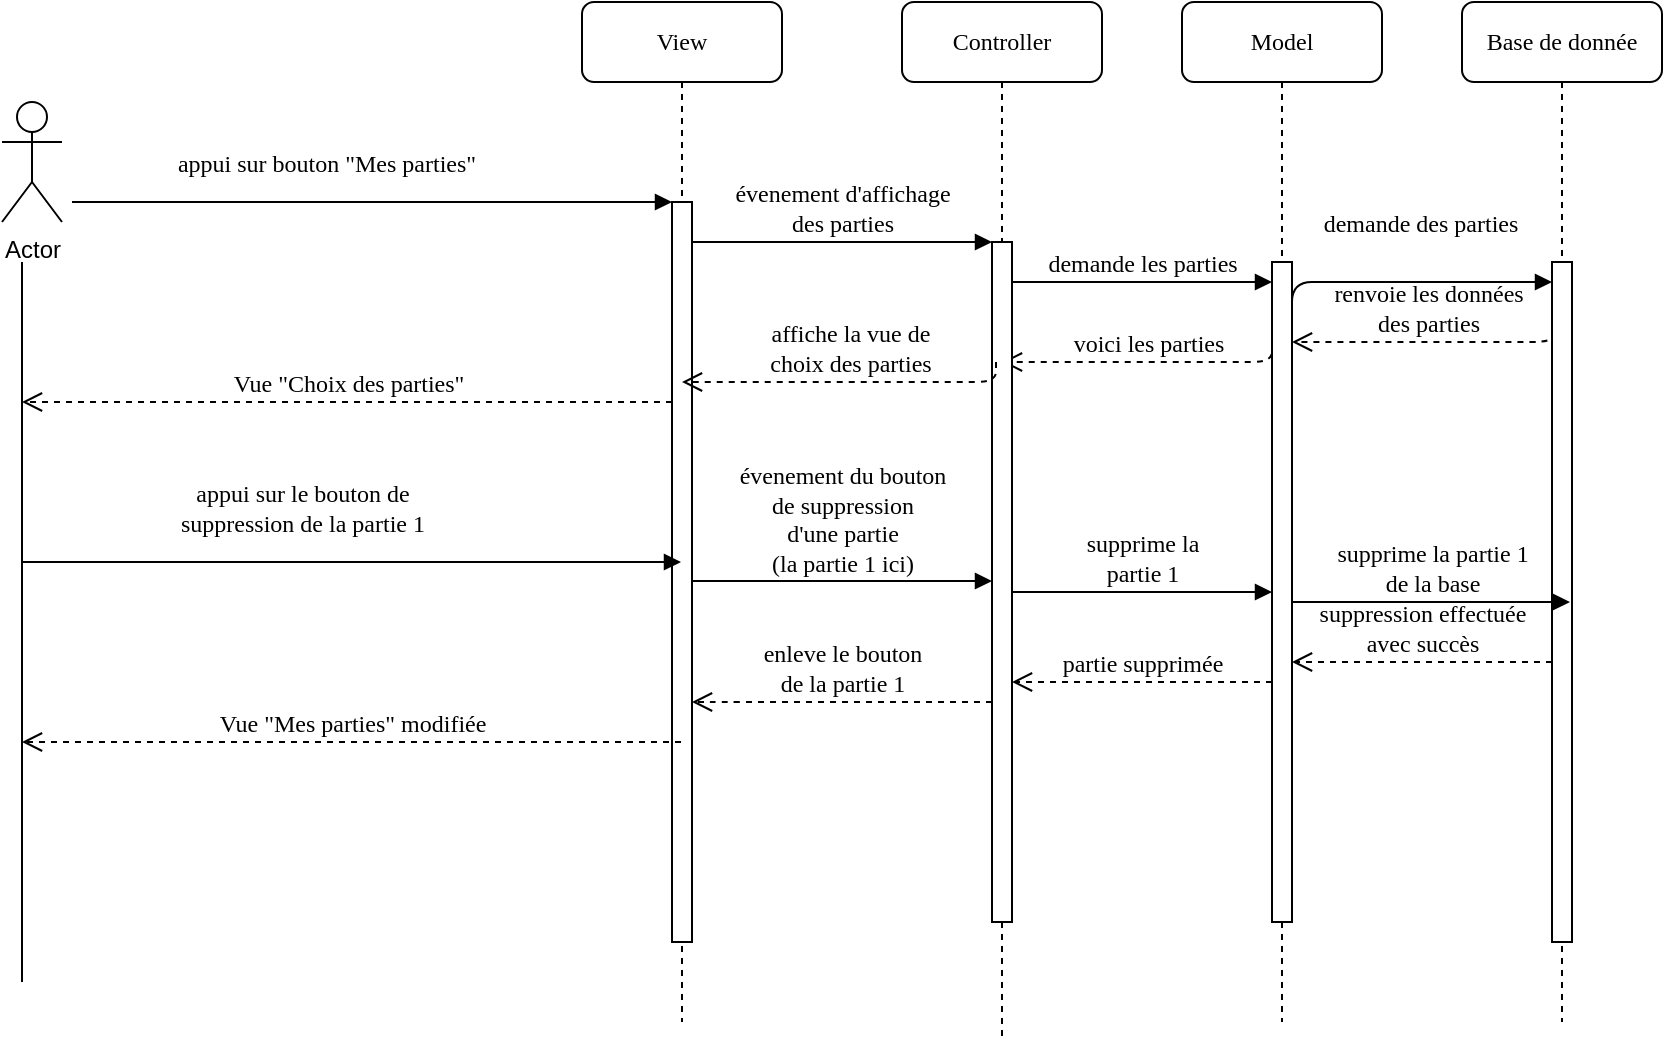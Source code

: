 <mxfile version="15.5.2" type="device"><diagram name="Page-1" id="13e1069c-82ec-6db2-03f1-153e76fe0fe0"><mxGraphModel dx="1422" dy="776" grid="1" gridSize="10" guides="1" tooltips="1" connect="1" arrows="1" fold="1" page="1" pageScale="1" pageWidth="1100" pageHeight="850" background="none" math="0" shadow="0"><root><mxCell id="0"/><mxCell id="1" parent="0"/><mxCell id="7baba1c4bc27f4b0-2" value="View" style="shape=umlLifeline;perimeter=lifelinePerimeter;whiteSpace=wrap;html=1;container=1;collapsible=0;recursiveResize=0;outlineConnect=0;rounded=1;shadow=0;comic=0;labelBackgroundColor=none;strokeWidth=1;fontFamily=Verdana;fontSize=12;align=center;" parent="1" vertex="1"><mxGeometry x="410" y="80" width="100" height="510" as="geometry"/></mxCell><mxCell id="7baba1c4bc27f4b0-10" value="" style="html=1;points=[];perimeter=orthogonalPerimeter;rounded=0;shadow=0;comic=0;labelBackgroundColor=none;strokeWidth=1;fontFamily=Verdana;fontSize=12;align=center;" parent="7baba1c4bc27f4b0-2" vertex="1"><mxGeometry x="45" y="100" width="10" height="370" as="geometry"/></mxCell><mxCell id="PfjUSWj4pJvU4ugvDW9M-5" value="voici les parties" style="html=1;verticalAlign=bottom;endArrow=open;dashed=1;endSize=8;labelBackgroundColor=none;fontFamily=Verdana;fontSize=12;edgeStyle=elbowEdgeStyle;elbow=vertical;" edge="1" parent="7baba1c4bc27f4b0-2" target="7baba1c4bc27f4b0-3"><mxGeometry relative="1" as="geometry"><mxPoint x="-374.5" y="170" as="targetPoint"/><Array as="points"><mxPoint x="300" y="180"/><mxPoint x="205.5" y="170"/><mxPoint x="65.5" y="170"/></Array><mxPoint x="345" y="170" as="sourcePoint"/></mxGeometry></mxCell><mxCell id="7baba1c4bc27f4b0-3" value="Controller" style="shape=umlLifeline;perimeter=lifelinePerimeter;whiteSpace=wrap;html=1;container=1;collapsible=0;recursiveResize=0;outlineConnect=0;rounded=1;shadow=0;comic=0;labelBackgroundColor=none;strokeWidth=1;fontFamily=Verdana;fontSize=12;align=center;" parent="1" vertex="1"><mxGeometry x="570" y="80" width="100" height="520" as="geometry"/></mxCell><mxCell id="7baba1c4bc27f4b0-13" value="" style="html=1;points=[];perimeter=orthogonalPerimeter;rounded=0;shadow=0;comic=0;labelBackgroundColor=none;strokeWidth=1;fontFamily=Verdana;fontSize=12;align=center;" parent="7baba1c4bc27f4b0-3" vertex="1"><mxGeometry x="45" y="120" width="10" height="340" as="geometry"/></mxCell><mxCell id="PfjUSWj4pJvU4ugvDW9M-20" value="&lt;div&gt;évenement du bouton&lt;/div&gt;&lt;div&gt; de suppression&lt;/div&gt;&lt;div&gt; d'une partie &lt;br&gt;&lt;/div&gt;&lt;div&gt;(la partie 1 ici)&lt;br&gt;&lt;/div&gt;" style="html=1;verticalAlign=bottom;endArrow=block;entryX=0;entryY=0;labelBackgroundColor=none;fontFamily=Verdana;fontSize=12;edgeStyle=elbowEdgeStyle;elbow=vertical;" edge="1" parent="7baba1c4bc27f4b0-3"><mxGeometry relative="1" as="geometry"><mxPoint x="-105" y="289.5" as="sourcePoint"/><mxPoint x="45" y="289.5" as="targetPoint"/></mxGeometry></mxCell><mxCell id="7baba1c4bc27f4b0-4" value="Model" style="shape=umlLifeline;perimeter=lifelinePerimeter;whiteSpace=wrap;html=1;container=1;collapsible=0;recursiveResize=0;outlineConnect=0;rounded=1;shadow=0;comic=0;labelBackgroundColor=none;strokeWidth=1;fontFamily=Verdana;fontSize=12;align=center;" parent="1" vertex="1"><mxGeometry x="710" y="80" width="100" height="510" as="geometry"/></mxCell><mxCell id="PfjUSWj4pJvU4ugvDW9M-4" value="" style="html=1;points=[];perimeter=orthogonalPerimeter;rounded=0;shadow=0;comic=0;labelBackgroundColor=none;strokeWidth=1;fontFamily=Verdana;fontSize=12;align=center;" vertex="1" parent="7baba1c4bc27f4b0-4"><mxGeometry x="45" y="130" width="10" height="330" as="geometry"/></mxCell><mxCell id="PfjUSWj4pJvU4ugvDW9M-23" value="&lt;div&gt;suppression effectuée &lt;br&gt;&lt;/div&gt;&lt;div&gt;avec succès&lt;/div&gt;" style="html=1;verticalAlign=bottom;endArrow=open;dashed=1;endSize=8;labelBackgroundColor=none;fontFamily=Verdana;fontSize=12;edgeStyle=elbowEdgeStyle;elbow=vertical;" edge="1" parent="7baba1c4bc27f4b0-4" target="PfjUSWj4pJvU4ugvDW9M-4"><mxGeometry relative="1" as="geometry"><mxPoint x="24.5" y="330" as="targetPoint"/><Array as="points"><mxPoint x="45" y="330"/><mxPoint x="-95" y="330"/></Array><mxPoint x="185" y="330" as="sourcePoint"/></mxGeometry></mxCell><mxCell id="7baba1c4bc27f4b0-17" value="demande les parties" style="html=1;verticalAlign=bottom;endArrow=block;labelBackgroundColor=none;fontFamily=Verdana;fontSize=12;edgeStyle=elbowEdgeStyle;elbow=vertical;" parent="1" source="7baba1c4bc27f4b0-13" edge="1"><mxGeometry relative="1" as="geometry"><mxPoint x="680" y="220" as="sourcePoint"/><Array as="points"><mxPoint x="630" y="220"/></Array><mxPoint x="755" y="220" as="targetPoint"/></mxGeometry></mxCell><mxCell id="7baba1c4bc27f4b0-11" value="appui sur bouton &quot;Mes parties&quot;" style="html=1;verticalAlign=bottom;endArrow=block;entryX=0;entryY=0;labelBackgroundColor=none;fontFamily=Verdana;fontSize=12;edgeStyle=elbowEdgeStyle;elbow=vertical;" parent="1" target="7baba1c4bc27f4b0-10" edge="1"><mxGeometry x="-0.154" y="10" relative="1" as="geometry"><mxPoint x="155" y="180" as="sourcePoint"/><mxPoint as="offset"/></mxGeometry></mxCell><mxCell id="7baba1c4bc27f4b0-14" value="&lt;div&gt;évenement d'affichage&lt;/div&gt;&lt;div&gt; des parties&lt;/div&gt;" style="html=1;verticalAlign=bottom;endArrow=block;entryX=0;entryY=0;labelBackgroundColor=none;fontFamily=Verdana;fontSize=12;edgeStyle=elbowEdgeStyle;elbow=vertical;" parent="1" source="7baba1c4bc27f4b0-10" target="7baba1c4bc27f4b0-13" edge="1"><mxGeometry relative="1" as="geometry"><mxPoint x="540" y="200" as="sourcePoint"/></mxGeometry></mxCell><mxCell id="PfjUSWj4pJvU4ugvDW9M-1" value="Actor" style="shape=umlActor;verticalLabelPosition=bottom;verticalAlign=top;html=1;outlineConnect=0;" vertex="1" parent="1"><mxGeometry x="120" y="130" width="30" height="60" as="geometry"/></mxCell><mxCell id="PfjUSWj4pJvU4ugvDW9M-3" value="" style="endArrow=none;html=1;rounded=0;" edge="1" parent="1"><mxGeometry width="50" height="50" relative="1" as="geometry"><mxPoint x="130" y="570" as="sourcePoint"/><mxPoint x="130" y="210" as="targetPoint"/></mxGeometry></mxCell><mxCell id="PfjUSWj4pJvU4ugvDW9M-6" value="&lt;div&gt;affiche la vue de&lt;/div&gt;&lt;div&gt;choix des parties&lt;br&gt;&lt;/div&gt;" style="html=1;verticalAlign=bottom;endArrow=open;dashed=1;endSize=8;labelBackgroundColor=none;fontFamily=Verdana;fontSize=12;edgeStyle=elbowEdgeStyle;elbow=vertical;" edge="1" parent="1" target="7baba1c4bc27f4b0-2"><mxGeometry relative="1" as="geometry"><mxPoint x="484" y="260" as="targetPoint"/><Array as="points"><mxPoint x="570" y="270"/><mxPoint x="480" y="260"/><mxPoint x="340" y="260"/></Array><mxPoint x="617" y="260" as="sourcePoint"/></mxGeometry></mxCell><mxCell id="PfjUSWj4pJvU4ugvDW9M-7" value="Vue &quot;Choix des parties&quot;" style="html=1;verticalAlign=bottom;endArrow=open;dashed=1;endSize=8;labelBackgroundColor=none;fontFamily=Verdana;fontSize=12;edgeStyle=elbowEdgeStyle;elbow=vertical;" edge="1" parent="1" source="7baba1c4bc27f4b0-10"><mxGeometry relative="1" as="geometry"><mxPoint x="130" y="280" as="targetPoint"/><Array as="points"><mxPoint x="400" y="280"/><mxPoint x="260" y="280"/></Array><mxPoint x="547" y="290" as="sourcePoint"/></mxGeometry></mxCell><mxCell id="PfjUSWj4pJvU4ugvDW9M-12" value="Base de donnée" style="shape=umlLifeline;perimeter=lifelinePerimeter;whiteSpace=wrap;html=1;container=1;collapsible=0;recursiveResize=0;outlineConnect=0;rounded=1;shadow=0;comic=0;labelBackgroundColor=none;strokeWidth=1;fontFamily=Verdana;fontSize=12;align=center;" vertex="1" parent="1"><mxGeometry x="850" y="80" width="100" height="510" as="geometry"/></mxCell><mxCell id="PfjUSWj4pJvU4ugvDW9M-13" value="" style="html=1;points=[];perimeter=orthogonalPerimeter;rounded=0;shadow=0;comic=0;labelBackgroundColor=none;strokeWidth=1;fontFamily=Verdana;fontSize=12;align=center;" vertex="1" parent="PfjUSWj4pJvU4ugvDW9M-12"><mxGeometry x="45" y="130" width="10" height="340" as="geometry"/></mxCell><mxCell id="PfjUSWj4pJvU4ugvDW9M-16" value="&lt;div&gt;renvoie les données&lt;/div&gt;&lt;div&gt; des parties&lt;/div&gt;" style="html=1;verticalAlign=bottom;endArrow=open;dashed=1;endSize=8;labelBackgroundColor=none;fontFamily=Verdana;fontSize=12;edgeStyle=elbowEdgeStyle;elbow=vertical;" edge="1" parent="PfjUSWj4pJvU4ugvDW9M-12"><mxGeometry relative="1" as="geometry"><mxPoint x="-85" y="170" as="targetPoint"/><Array as="points"><mxPoint x="-60" y="170"/><mxPoint x="-50" y="180"/><mxPoint x="-94.5" y="164.5"/><mxPoint x="-234.5" y="164.5"/></Array><mxPoint x="45" y="164.5" as="sourcePoint"/></mxGeometry></mxCell><mxCell id="PfjUSWj4pJvU4ugvDW9M-15" value="demande des parties" style="html=1;verticalAlign=bottom;endArrow=block;labelBackgroundColor=none;fontFamily=Verdana;fontSize=12;edgeStyle=elbowEdgeStyle;elbow=vertical;exitX=1;exitY=0.125;exitDx=0;exitDy=0;exitPerimeter=0;" edge="1" parent="1" source="PfjUSWj4pJvU4ugvDW9M-4" target="PfjUSWj4pJvU4ugvDW9M-13"><mxGeometry x="0.185" y="20" relative="1" as="geometry"><mxPoint x="770" y="230" as="sourcePoint"/><Array as="points"><mxPoint x="820" y="220"/><mxPoint x="810" y="230"/></Array><mxPoint x="900" y="230" as="targetPoint"/><mxPoint as="offset"/></mxGeometry></mxCell><mxCell id="PfjUSWj4pJvU4ugvDW9M-19" value="&lt;div&gt;appui sur le bouton de&lt;/div&gt;&lt;div&gt; suppression de la partie 1&lt;/div&gt;" style="html=1;verticalAlign=bottom;endArrow=block;labelBackgroundColor=none;fontFamily=Verdana;fontSize=12;edgeStyle=elbowEdgeStyle;elbow=vertical;" edge="1" parent="1" target="7baba1c4bc27f4b0-2"><mxGeometry x="-0.154" y="10" relative="1" as="geometry"><mxPoint x="130" y="360" as="sourcePoint"/><mxPoint x="520" y="360.0" as="targetPoint"/><mxPoint as="offset"/></mxGeometry></mxCell><mxCell id="PfjUSWj4pJvU4ugvDW9M-21" value="&lt;div&gt;supprime la &lt;br&gt;&lt;/div&gt;&lt;div&gt;partie 1&lt;/div&gt;" style="html=1;verticalAlign=bottom;endArrow=block;labelBackgroundColor=none;fontFamily=Verdana;fontSize=12;edgeStyle=elbowEdgeStyle;elbow=vertical;" edge="1" parent="1" source="7baba1c4bc27f4b0-13" target="PfjUSWj4pJvU4ugvDW9M-4"><mxGeometry relative="1" as="geometry"><mxPoint x="615" y="379.5" as="sourcePoint"/><mxPoint x="765" y="379.5" as="targetPoint"/><Array as="points"><mxPoint x="680" y="375"/><mxPoint x="760" y="380"/></Array></mxGeometry></mxCell><mxCell id="PfjUSWj4pJvU4ugvDW9M-22" value="&lt;div&gt;supprime la partie 1&lt;/div&gt;&lt;div&gt; de la base&lt;/div&gt;" style="html=1;verticalAlign=bottom;endArrow=block;labelBackgroundColor=none;fontFamily=Verdana;fontSize=12;edgeStyle=elbowEdgeStyle;elbow=vertical;entryX=0.9;entryY=0.5;entryDx=0;entryDy=0;entryPerimeter=0;" edge="1" parent="1" source="PfjUSWj4pJvU4ugvDW9M-4" target="PfjUSWj4pJvU4ugvDW9M-13"><mxGeometry relative="1" as="geometry"><mxPoint x="760" y="370" as="sourcePoint"/><mxPoint x="890" y="370" as="targetPoint"/><Array as="points"><mxPoint x="895" y="380"/></Array></mxGeometry></mxCell><mxCell id="PfjUSWj4pJvU4ugvDW9M-24" value="partie supprimée" style="html=1;verticalAlign=bottom;endArrow=open;dashed=1;endSize=8;labelBackgroundColor=none;fontFamily=Verdana;fontSize=12;edgeStyle=elbowEdgeStyle;elbow=vertical;" edge="1" parent="1" source="PfjUSWj4pJvU4ugvDW9M-4" target="7baba1c4bc27f4b0-13"><mxGeometry relative="1" as="geometry"><mxPoint x="619.5" y="400" as="targetPoint"/><Array as="points"><mxPoint x="700" y="420"/><mxPoint x="660" y="410"/><mxPoint x="615.5" y="400"/><mxPoint x="475.5" y="400"/></Array><mxPoint x="755" y="400" as="sourcePoint"/></mxGeometry></mxCell><mxCell id="PfjUSWj4pJvU4ugvDW9M-25" value="&lt;div&gt;enleve le bouton &lt;br&gt;&lt;/div&gt;&lt;div&gt;de la partie 1&lt;/div&gt;" style="html=1;verticalAlign=bottom;endArrow=open;dashed=1;endSize=8;labelBackgroundColor=none;fontFamily=Verdana;fontSize=12;edgeStyle=elbowEdgeStyle;elbow=vertical;" edge="1" parent="1" source="7baba1c4bc27f4b0-13" target="7baba1c4bc27f4b0-10"><mxGeometry relative="1" as="geometry"><mxPoint x="465" y="424.91" as="targetPoint"/><Array as="points"><mxPoint x="480" y="430"/><mxPoint x="315.5" y="424.91"/></Array><mxPoint x="596" y="424.0" as="sourcePoint"/></mxGeometry></mxCell><mxCell id="PfjUSWj4pJvU4ugvDW9M-26" value="Vue &quot;Mes parties&quot; modifiée" style="html=1;verticalAlign=bottom;endArrow=open;dashed=1;endSize=8;labelBackgroundColor=none;fontFamily=Verdana;fontSize=12;edgeStyle=elbowEdgeStyle;elbow=vertical;" edge="1" parent="1" source="7baba1c4bc27f4b0-2"><mxGeometry relative="1" as="geometry"><mxPoint x="130" y="450" as="targetPoint"/><Array as="points"><mxPoint x="375" y="450"/><mxPoint x="210.5" y="444.91"/></Array><mxPoint x="510" y="450" as="sourcePoint"/></mxGeometry></mxCell></root></mxGraphModel></diagram></mxfile>
